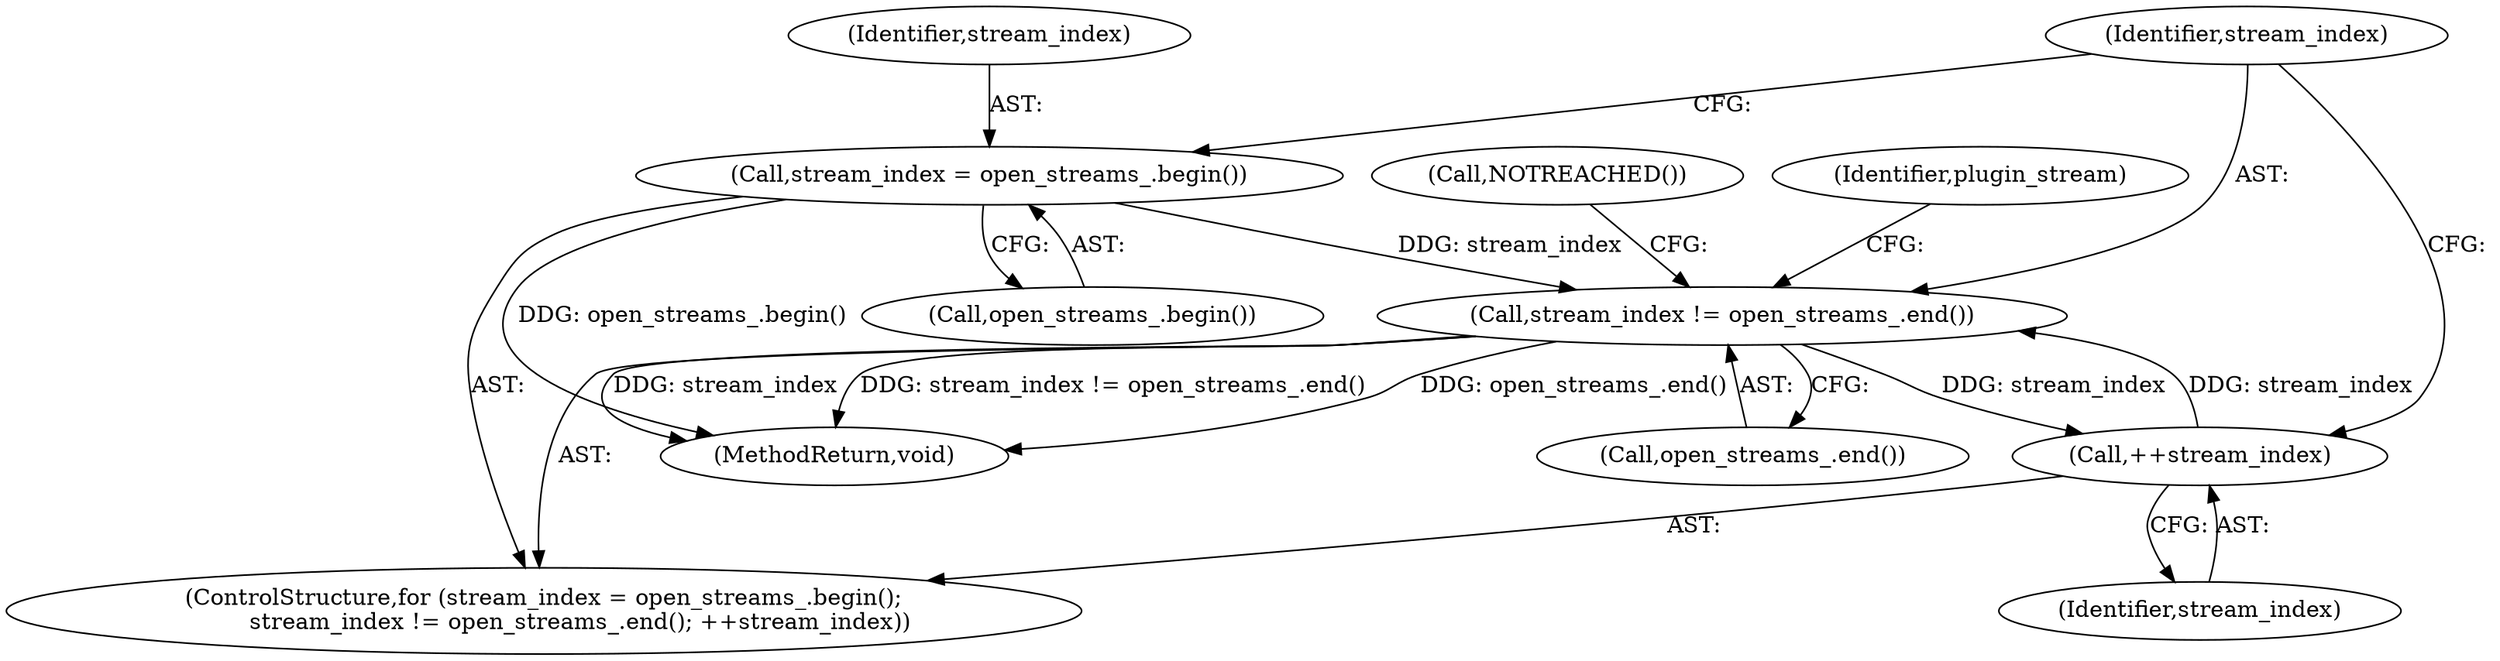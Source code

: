 digraph "0_Chrome_ea3d1d84be3d6f97bf50e76511c9e26af6895533_31@API" {
"1000157" [label="(Call,stream_index = open_streams_.begin())"];
"1000160" [label="(Call,stream_index != open_streams_.end())"];
"1000163" [label="(Call,++stream_index)"];
"1000161" [label="(Identifier,stream_index)"];
"1000192" [label="(MethodReturn,void)"];
"1000191" [label="(Call,NOTREACHED())"];
"1000160" [label="(Call,stream_index != open_streams_.end())"];
"1000157" [label="(Call,stream_index = open_streams_.begin())"];
"1000162" [label="(Call,open_streams_.end())"];
"1000156" [label="(ControlStructure,for (stream_index = open_streams_.begin();\n          stream_index != open_streams_.end(); ++stream_index))"];
"1000168" [label="(Identifier,plugin_stream)"];
"1000158" [label="(Identifier,stream_index)"];
"1000159" [label="(Call,open_streams_.begin())"];
"1000164" [label="(Identifier,stream_index)"];
"1000163" [label="(Call,++stream_index)"];
"1000157" -> "1000156"  [label="AST: "];
"1000157" -> "1000159"  [label="CFG: "];
"1000158" -> "1000157"  [label="AST: "];
"1000159" -> "1000157"  [label="AST: "];
"1000161" -> "1000157"  [label="CFG: "];
"1000157" -> "1000192"  [label="DDG: open_streams_.begin()"];
"1000157" -> "1000160"  [label="DDG: stream_index"];
"1000160" -> "1000156"  [label="AST: "];
"1000160" -> "1000162"  [label="CFG: "];
"1000161" -> "1000160"  [label="AST: "];
"1000162" -> "1000160"  [label="AST: "];
"1000168" -> "1000160"  [label="CFG: "];
"1000191" -> "1000160"  [label="CFG: "];
"1000160" -> "1000192"  [label="DDG: stream_index != open_streams_.end()"];
"1000160" -> "1000192"  [label="DDG: open_streams_.end()"];
"1000160" -> "1000192"  [label="DDG: stream_index"];
"1000163" -> "1000160"  [label="DDG: stream_index"];
"1000160" -> "1000163"  [label="DDG: stream_index"];
"1000163" -> "1000156"  [label="AST: "];
"1000163" -> "1000164"  [label="CFG: "];
"1000164" -> "1000163"  [label="AST: "];
"1000161" -> "1000163"  [label="CFG: "];
}

